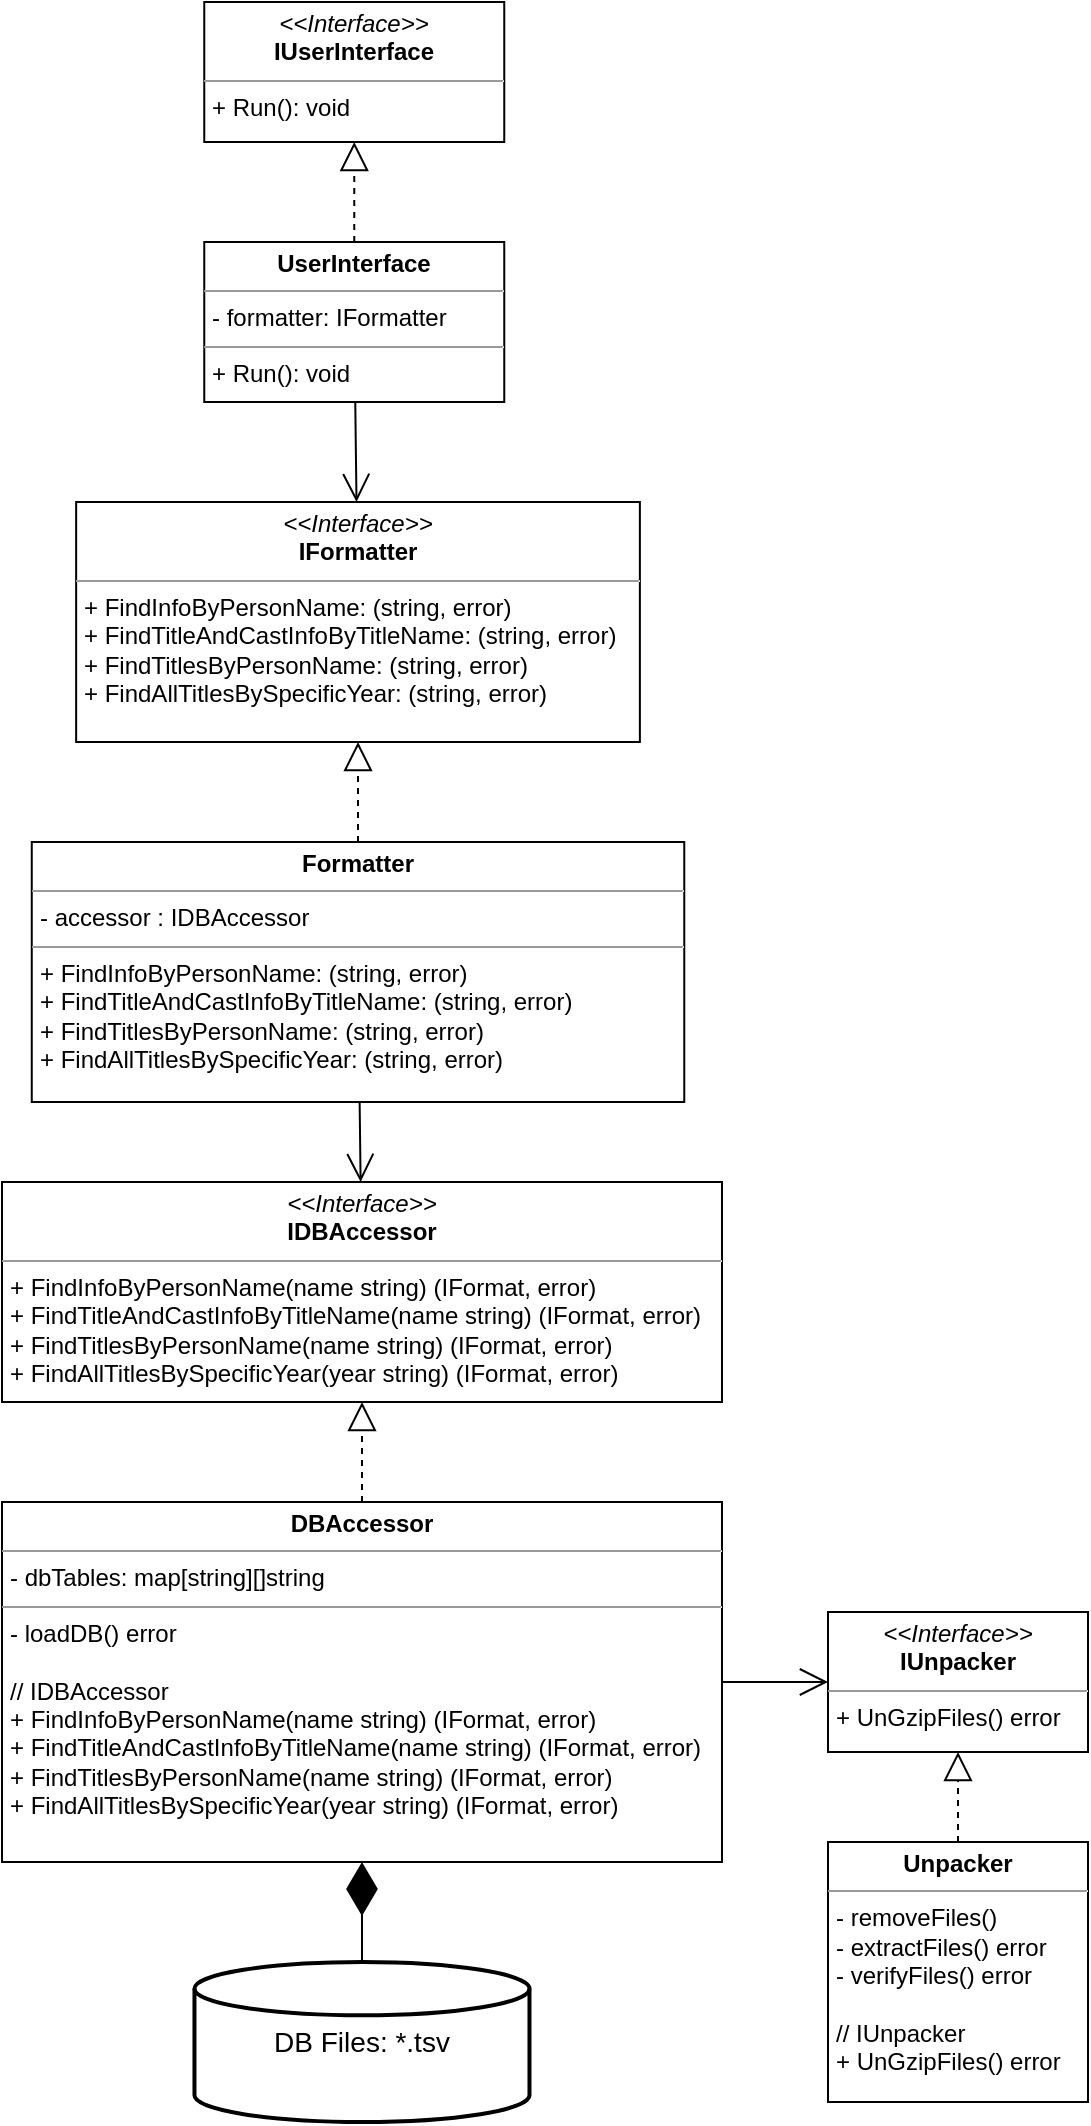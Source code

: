 <mxfile version="20.5.1" type="device"><diagram id="KowF4AS1h4zrQ_rO4OBX" name="Page-1"><mxGraphModel dx="2331" dy="1813" grid="1" gridSize="10" guides="1" tooltips="1" connect="1" arrows="1" fold="1" page="1" pageScale="1" pageWidth="827" pageHeight="1169" math="0" shadow="0"><root><mxCell id="0"/><mxCell id="1" parent="0"/><mxCell id="uDMuqYjpb14SMNaodAKh-7" value="&lt;font style=&quot;font-size: 14px;&quot;&gt;DB Files: *.tsv&lt;/font&gt;" style="strokeWidth=2;html=1;shape=mxgraph.flowchart.database;whiteSpace=wrap;" parent="1" vertex="1"><mxGeometry x="-676.76" y="-120" width="167.5" height="80" as="geometry"/></mxCell><mxCell id="uDMuqYjpb14SMNaodAKh-8" value="&lt;p style=&quot;margin:0px;margin-top:4px;text-align:center;&quot;&gt;&lt;i&gt;&amp;lt;&amp;lt;Interface&amp;gt;&amp;gt;&lt;/i&gt;&lt;br&gt;&lt;b&gt;IDBAccessor&lt;/b&gt;&lt;/p&gt;&lt;hr size=&quot;1&quot;&gt;&lt;p style=&quot;margin:0px;margin-left:4px;&quot;&gt;+ FindInfoByPersonName(name string) (IFormat, error)&lt;/p&gt;&lt;p style=&quot;margin:0px;margin-left:4px;&quot;&gt;+ FindTitleAndCastInfoByTitleName(name string) (IFormat, error)&lt;/p&gt;&lt;p style=&quot;margin:0px;margin-left:4px;&quot;&gt;+ FindTitlesByPersonName(name string) (IFormat, error)&lt;/p&gt;&lt;p style=&quot;margin:0px;margin-left:4px;&quot;&gt;+ FindAllTitlesBySpecificYear(year string) (IFormat, error)&lt;/p&gt;" style="verticalAlign=top;align=left;overflow=fill;fontSize=12;fontFamily=Helvetica;html=1;" parent="1" vertex="1"><mxGeometry x="-773" y="-510" width="359.99" height="110" as="geometry"/></mxCell><mxCell id="uDMuqYjpb14SMNaodAKh-11" value="&lt;p style=&quot;margin:0px;margin-top:4px;text-align:center;&quot;&gt;&lt;i&gt;&amp;lt;&amp;lt;Interface&amp;gt;&amp;gt;&lt;/i&gt;&lt;b&gt;&lt;br&gt;IUserInterface&lt;/b&gt;&lt;/p&gt;&lt;hr size=&quot;1&quot;&gt;&lt;p style=&quot;margin:0px;margin-left:4px;&quot;&gt;+ Run(): void&lt;br&gt;&lt;/p&gt;" style="verticalAlign=top;align=left;overflow=fill;fontSize=12;fontFamily=Helvetica;html=1;" parent="1" vertex="1"><mxGeometry x="-671.87" y="-1100" width="150" height="70" as="geometry"/></mxCell><mxCell id="uDMuqYjpb14SMNaodAKh-17" value="" style="endArrow=block;dashed=1;endFill=0;endSize=12;html=1;rounded=0;" parent="1" source="uDMuqYjpb14SMNaodAKh-30" target="uDMuqYjpb14SMNaodAKh-11" edge="1"><mxGeometry width="160" relative="1" as="geometry"><mxPoint x="-596.87" y="-970" as="sourcePoint"/><mxPoint x="-894.37" y="-1090" as="targetPoint"/><Array as="points"/></mxGeometry></mxCell><mxCell id="uDMuqYjpb14SMNaodAKh-18" value="&lt;p style=&quot;margin:0px;margin-top:4px;text-align:center;&quot;&gt;&lt;b&gt;DBAccessor&lt;/b&gt;&lt;/p&gt;&lt;hr size=&quot;1&quot;&gt;&lt;p style=&quot;margin:0px;margin-left:4px;&quot;&gt;- dbTables: map[string][]string&lt;/p&gt;&lt;hr size=&quot;1&quot;&gt;&lt;p style=&quot;margin: 0px 0px 0px 4px;&quot;&gt;- loadDB() error&lt;/p&gt;&lt;p style=&quot;margin: 0px 0px 0px 4px;&quot;&gt;&lt;br&gt;&lt;/p&gt;&lt;p style=&quot;margin: 0px 0px 0px 4px;&quot;&gt;// IDBAccessor&lt;br&gt;&lt;/p&gt;&lt;p style=&quot;margin: 0px 0px 0px 4px;&quot;&gt;+ FindInfoByPersonName(name string) (IFormat, error)&lt;/p&gt;&lt;p style=&quot;margin: 0px 0px 0px 4px;&quot;&gt;+ FindTitleAndCastInfoByTitleName(name string) (IFormat, error)&lt;/p&gt;&lt;p style=&quot;margin: 0px 0px 0px 4px;&quot;&gt;+ FindTitlesByPersonName(name string) (IFormat, error)&lt;/p&gt;&lt;p style=&quot;margin: 0px 0px 0px 4px;&quot;&gt;+ FindAllTitlesBySpecificYear(year string) (IFormat, error)&lt;/p&gt;" style="verticalAlign=top;align=left;overflow=fill;fontSize=12;fontFamily=Helvetica;html=1;" parent="1" vertex="1"><mxGeometry x="-773" y="-350" width="359.99" height="180" as="geometry"/></mxCell><mxCell id="uDMuqYjpb14SMNaodAKh-19" value="" style="endArrow=block;dashed=1;endFill=0;endSize=12;html=1;rounded=0;" parent="1" source="uDMuqYjpb14SMNaodAKh-18" target="uDMuqYjpb14SMNaodAKh-8" edge="1"><mxGeometry width="160" relative="1" as="geometry"><mxPoint x="-372.99" y="-20" as="sourcePoint"/><mxPoint x="-122.99" y="-400" as="targetPoint"/><Array as="points"/></mxGeometry></mxCell><mxCell id="uDMuqYjpb14SMNaodAKh-20" value="" style="endArrow=diamondThin;endFill=1;endSize=24;html=1;rounded=0;fontSize=14;entryX=0.5;entryY=1;entryDx=0;entryDy=0;" parent="1" source="uDMuqYjpb14SMNaodAKh-7" target="uDMuqYjpb14SMNaodAKh-18" edge="1"><mxGeometry width="160" relative="1" as="geometry"><mxPoint x="-519.99" y="170" as="sourcePoint"/><mxPoint x="-359.99" y="170" as="targetPoint"/></mxGeometry></mxCell><mxCell id="uDMuqYjpb14SMNaodAKh-24" value="&lt;p style=&quot;margin:0px;margin-top:4px;text-align:center;&quot;&gt;&lt;i&gt;&amp;lt;&amp;lt;Interface&amp;gt;&amp;gt;&lt;/i&gt;&lt;b&gt;&lt;br&gt;IFormatter&lt;/b&gt;&lt;/p&gt;&lt;hr size=&quot;1&quot;&gt;&lt;p style=&quot;margin: 0px 0px 0px 4px;&quot;&gt;+ FindInfoByPersonName: (string, error)&lt;/p&gt;&lt;p style=&quot;margin: 0px 0px 0px 4px;&quot;&gt;+ FindTitleAndCastInfoByTitleName: (string, error)&lt;br&gt;&lt;/p&gt;&lt;p style=&quot;margin: 0px 0px 0px 4px;&quot;&gt;+ FindTitlesByPersonName: (string, error)&lt;br&gt;&lt;/p&gt;&lt;p style=&quot;margin: 0px 0px 0px 4px;&quot;&gt;+ FindAllTitlesBySpecificYear: (string, error)&lt;/p&gt;" style="verticalAlign=top;align=left;overflow=fill;fontSize=12;fontFamily=Helvetica;html=1;" parent="1" vertex="1"><mxGeometry x="-735.93" y="-850" width="281.87" height="120" as="geometry"/></mxCell><mxCell id="uDMuqYjpb14SMNaodAKh-25" value="&lt;p style=&quot;margin:0px;margin-top:4px;text-align:center;&quot;&gt;&lt;b&gt;Formatter&lt;/b&gt;&lt;/p&gt;&lt;hr size=&quot;1&quot;&gt;&lt;p style=&quot;margin:0px;margin-left:4px;&quot;&gt;- accessor : IDBAccessor&lt;/p&gt;&lt;hr size=&quot;1&quot;&gt;&lt;p style=&quot;margin: 0px 0px 0px 4px;&quot;&gt;+ FindInfoByPersonName: (string, error)&lt;/p&gt;&lt;p style=&quot;margin: 0px 0px 0px 4px;&quot;&gt;+ FindTitleAndCastInfoByTitleName: (string, error)&lt;br&gt;&lt;/p&gt;&lt;p style=&quot;margin: 0px 0px 0px 4px;&quot;&gt;+ FindTitlesByPersonName: (string, error)&lt;br&gt;&lt;/p&gt;&lt;p style=&quot;margin: 0px 0px 0px 4px;&quot;&gt;+ FindAllTitlesBySpecificYear: (string, error)&lt;/p&gt;" style="verticalAlign=top;align=left;overflow=fill;fontSize=12;fontFamily=Helvetica;html=1;" parent="1" vertex="1"><mxGeometry x="-758.12" y="-680" width="326.25" height="130" as="geometry"/></mxCell><mxCell id="uDMuqYjpb14SMNaodAKh-27" value="" style="endArrow=open;endFill=1;endSize=12;html=1;rounded=0;fontSize=14;" parent="1" source="uDMuqYjpb14SMNaodAKh-25" target="uDMuqYjpb14SMNaodAKh-8" edge="1"><mxGeometry width="160" relative="1" as="geometry"><mxPoint x="50.005" y="-10" as="sourcePoint"/><mxPoint x="-596.163" y="-450" as="targetPoint"/></mxGeometry></mxCell><mxCell id="uDMuqYjpb14SMNaodAKh-29" value="" style="endArrow=block;dashed=1;endFill=0;endSize=12;html=1;rounded=0;" parent="1" source="uDMuqYjpb14SMNaodAKh-25" target="uDMuqYjpb14SMNaodAKh-24" edge="1"><mxGeometry width="160" relative="1" as="geometry"><mxPoint x="30.0" y="130" as="sourcePoint"/><mxPoint x="103.75" y="130" as="targetPoint"/></mxGeometry></mxCell><mxCell id="uDMuqYjpb14SMNaodAKh-30" value="&lt;p style=&quot;margin:0px;margin-top:4px;text-align:center;&quot;&gt;&lt;b&gt;UserInterface&lt;/b&gt;&lt;/p&gt;&lt;hr size=&quot;1&quot;&gt;&lt;p style=&quot;margin:0px;margin-left:4px;&quot;&gt;- formatter: IFormatter&lt;/p&gt;&lt;hr size=&quot;1&quot;&gt;&lt;p style=&quot;margin: 0px 0px 0px 4px;&quot;&gt;+ Run(): void&lt;/p&gt;" style="verticalAlign=top;align=left;overflow=fill;fontSize=12;fontFamily=Helvetica;html=1;" parent="1" vertex="1"><mxGeometry x="-671.87" y="-980" width="150" height="80" as="geometry"/></mxCell><mxCell id="uDMuqYjpb14SMNaodAKh-31" value="" style="endArrow=open;endFill=1;endSize=12;html=1;rounded=0;fontSize=14;" parent="1" source="uDMuqYjpb14SMNaodAKh-30" target="uDMuqYjpb14SMNaodAKh-24" edge="1"><mxGeometry width="160" relative="1" as="geometry"><mxPoint x="10.0" y="-460" as="sourcePoint"/><mxPoint x="-60" y="-460" as="targetPoint"/></mxGeometry></mxCell><mxCell id="lvgYgJR6CPmhu6-SfUle-1" value="&lt;p style=&quot;margin:0px;margin-top:4px;text-align:center;&quot;&gt;&lt;i&gt;&amp;lt;&amp;lt;Interface&amp;gt;&amp;gt;&lt;/i&gt;&lt;br&gt;&lt;b&gt;IUnpacker&lt;/b&gt;&lt;/p&gt;&lt;hr size=&quot;1&quot;&gt;&lt;p style=&quot;margin:0px;margin-left:4px;&quot;&gt;+ UnGzipFiles() error&lt;/p&gt;" style="verticalAlign=top;align=left;overflow=fill;fontSize=12;fontFamily=Helvetica;html=1;" parent="1" vertex="1"><mxGeometry x="-360" y="-295" width="130" height="70" as="geometry"/></mxCell><mxCell id="lvgYgJR6CPmhu6-SfUle-2" value="&lt;p style=&quot;margin:0px;margin-top:4px;text-align:center;&quot;&gt;&lt;b&gt;Unpacker&lt;/b&gt;&lt;/p&gt;&lt;hr size=&quot;1&quot;&gt;&lt;p style=&quot;margin: 0px 0px 0px 4px;&quot;&gt;- removeFiles()&lt;/p&gt;&lt;p style=&quot;margin: 0px 0px 0px 4px;&quot;&gt;- extractFiles() error&lt;/p&gt;&lt;p style=&quot;margin: 0px 0px 0px 4px;&quot;&gt;- verifyFiles() error&lt;/p&gt;&lt;p style=&quot;margin: 0px 0px 0px 4px;&quot;&gt;&lt;br&gt;&lt;/p&gt;&lt;p style=&quot;margin: 0px 0px 0px 4px;&quot;&gt;// IUnpacker&lt;br&gt;&lt;/p&gt;&lt;p style=&quot;margin: 0px 0px 0px 4px;&quot;&gt;+ UnGzipFiles() error&lt;/p&gt;" style="verticalAlign=top;align=left;overflow=fill;fontSize=12;fontFamily=Helvetica;html=1;" parent="1" vertex="1"><mxGeometry x="-360" y="-180" width="130" height="130" as="geometry"/></mxCell><mxCell id="lvgYgJR6CPmhu6-SfUle-3" value="" style="endArrow=block;dashed=1;endFill=0;endSize=12;html=1;rounded=0;" parent="1" source="lvgYgJR6CPmhu6-SfUle-2" target="lvgYgJR6CPmhu6-SfUle-1" edge="1"><mxGeometry width="160" relative="1" as="geometry"><mxPoint x="-459.999" y="-20" as="sourcePoint"/><mxPoint x="-459.592" y="-70" as="targetPoint"/><Array as="points"/></mxGeometry></mxCell><mxCell id="lvgYgJR6CPmhu6-SfUle-4" value="" style="endArrow=open;endFill=1;endSize=12;html=1;rounded=0;fontSize=14;" parent="1" source="uDMuqYjpb14SMNaodAKh-18" target="lvgYgJR6CPmhu6-SfUle-1" edge="1"><mxGeometry width="160" relative="1" as="geometry"><mxPoint x="-299.999" y="-410" as="sourcePoint"/><mxPoint x="-299.478" y="-360" as="targetPoint"/></mxGeometry></mxCell></root></mxGraphModel></diagram></mxfile>